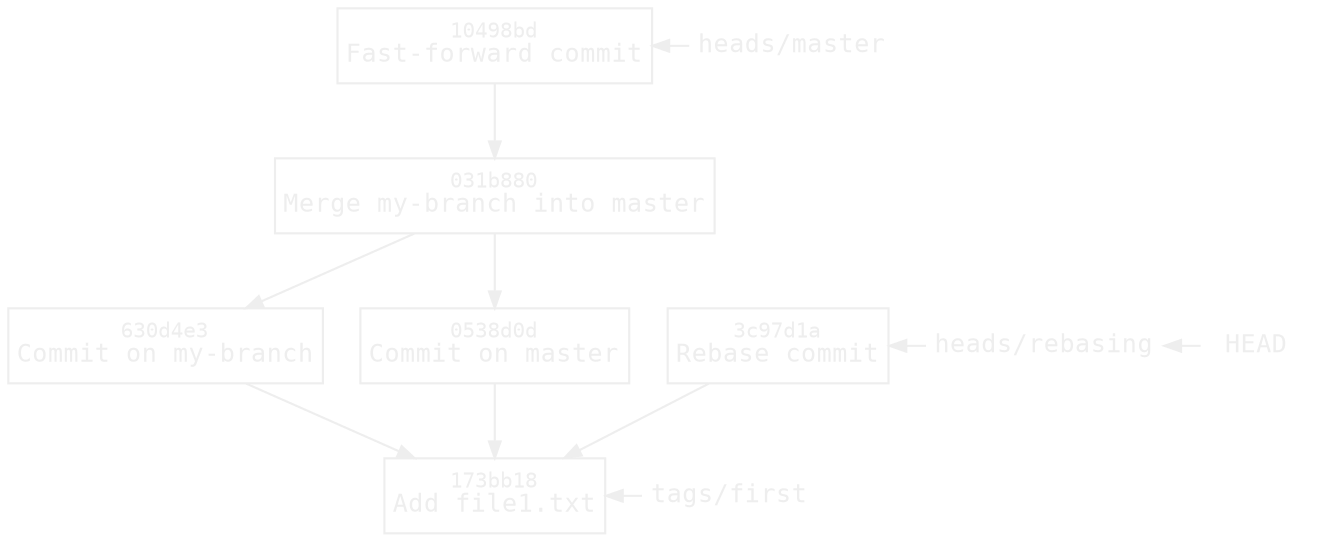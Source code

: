 digraph branch {
    bgcolor = transparent
    color = white

    node [fontname=monospace fontsize=12 fontcolor="#eeeeee"
          margin="0.06,0.1" height=0 color="#eeeeee"]
    edge [fontcolor="#eeeeee" color="#eeeeee" arrowsize=0.8]

    node [shape=box labeldistance=0.2]
    "173bb18" [label=<<font point-size="10">173bb18</font><br/>Add file1.txt>]
    "630d4e3" [label=<<font point-size="10">630d4e3</font><br/>Commit on my-branch>]
    "0538d0d" [label=<<font point-size="10">0538d0d</font><br/>Commit on master>]
    "031b880" [label=<<font point-size="10">031b880</font><br/>Merge my-branch into master>]
    "10498bd" [label=<<font point-size="10">10498bd</font><br/>Fast-forward commit>]
    "3c97d1a" [label=<<font point-size="10">3c97d1a</font><br/>Rebase commit>]

    node [shape=none margin=0.05 height=0]
    HEAD
    master [label="heads/master"]
    rebasing [label="heads/rebasing"]
    first [label="tags/first"]

    // master
    {
        edge [weight=3]
        "0538d0d" -> "173bb18"
        "031b880" -> "0538d0d"
        "10498bd" -> "031b880"
    }

    "3c97d1a" -> "173bb18"
    "630d4e3" -> "173bb18"
    "031b880" -> "630d4e3"

    {
        rank = same
        first -> "173bb18" [constraint=false]
    }

    {
        rank = same
        master -> "10498bd" [constraint=false weight=1]
    }

    {
        rank = same
        edge [constraint=false]
        HEAD -> rebasing
        rebasing -> "3c97d1a"
    }
}
